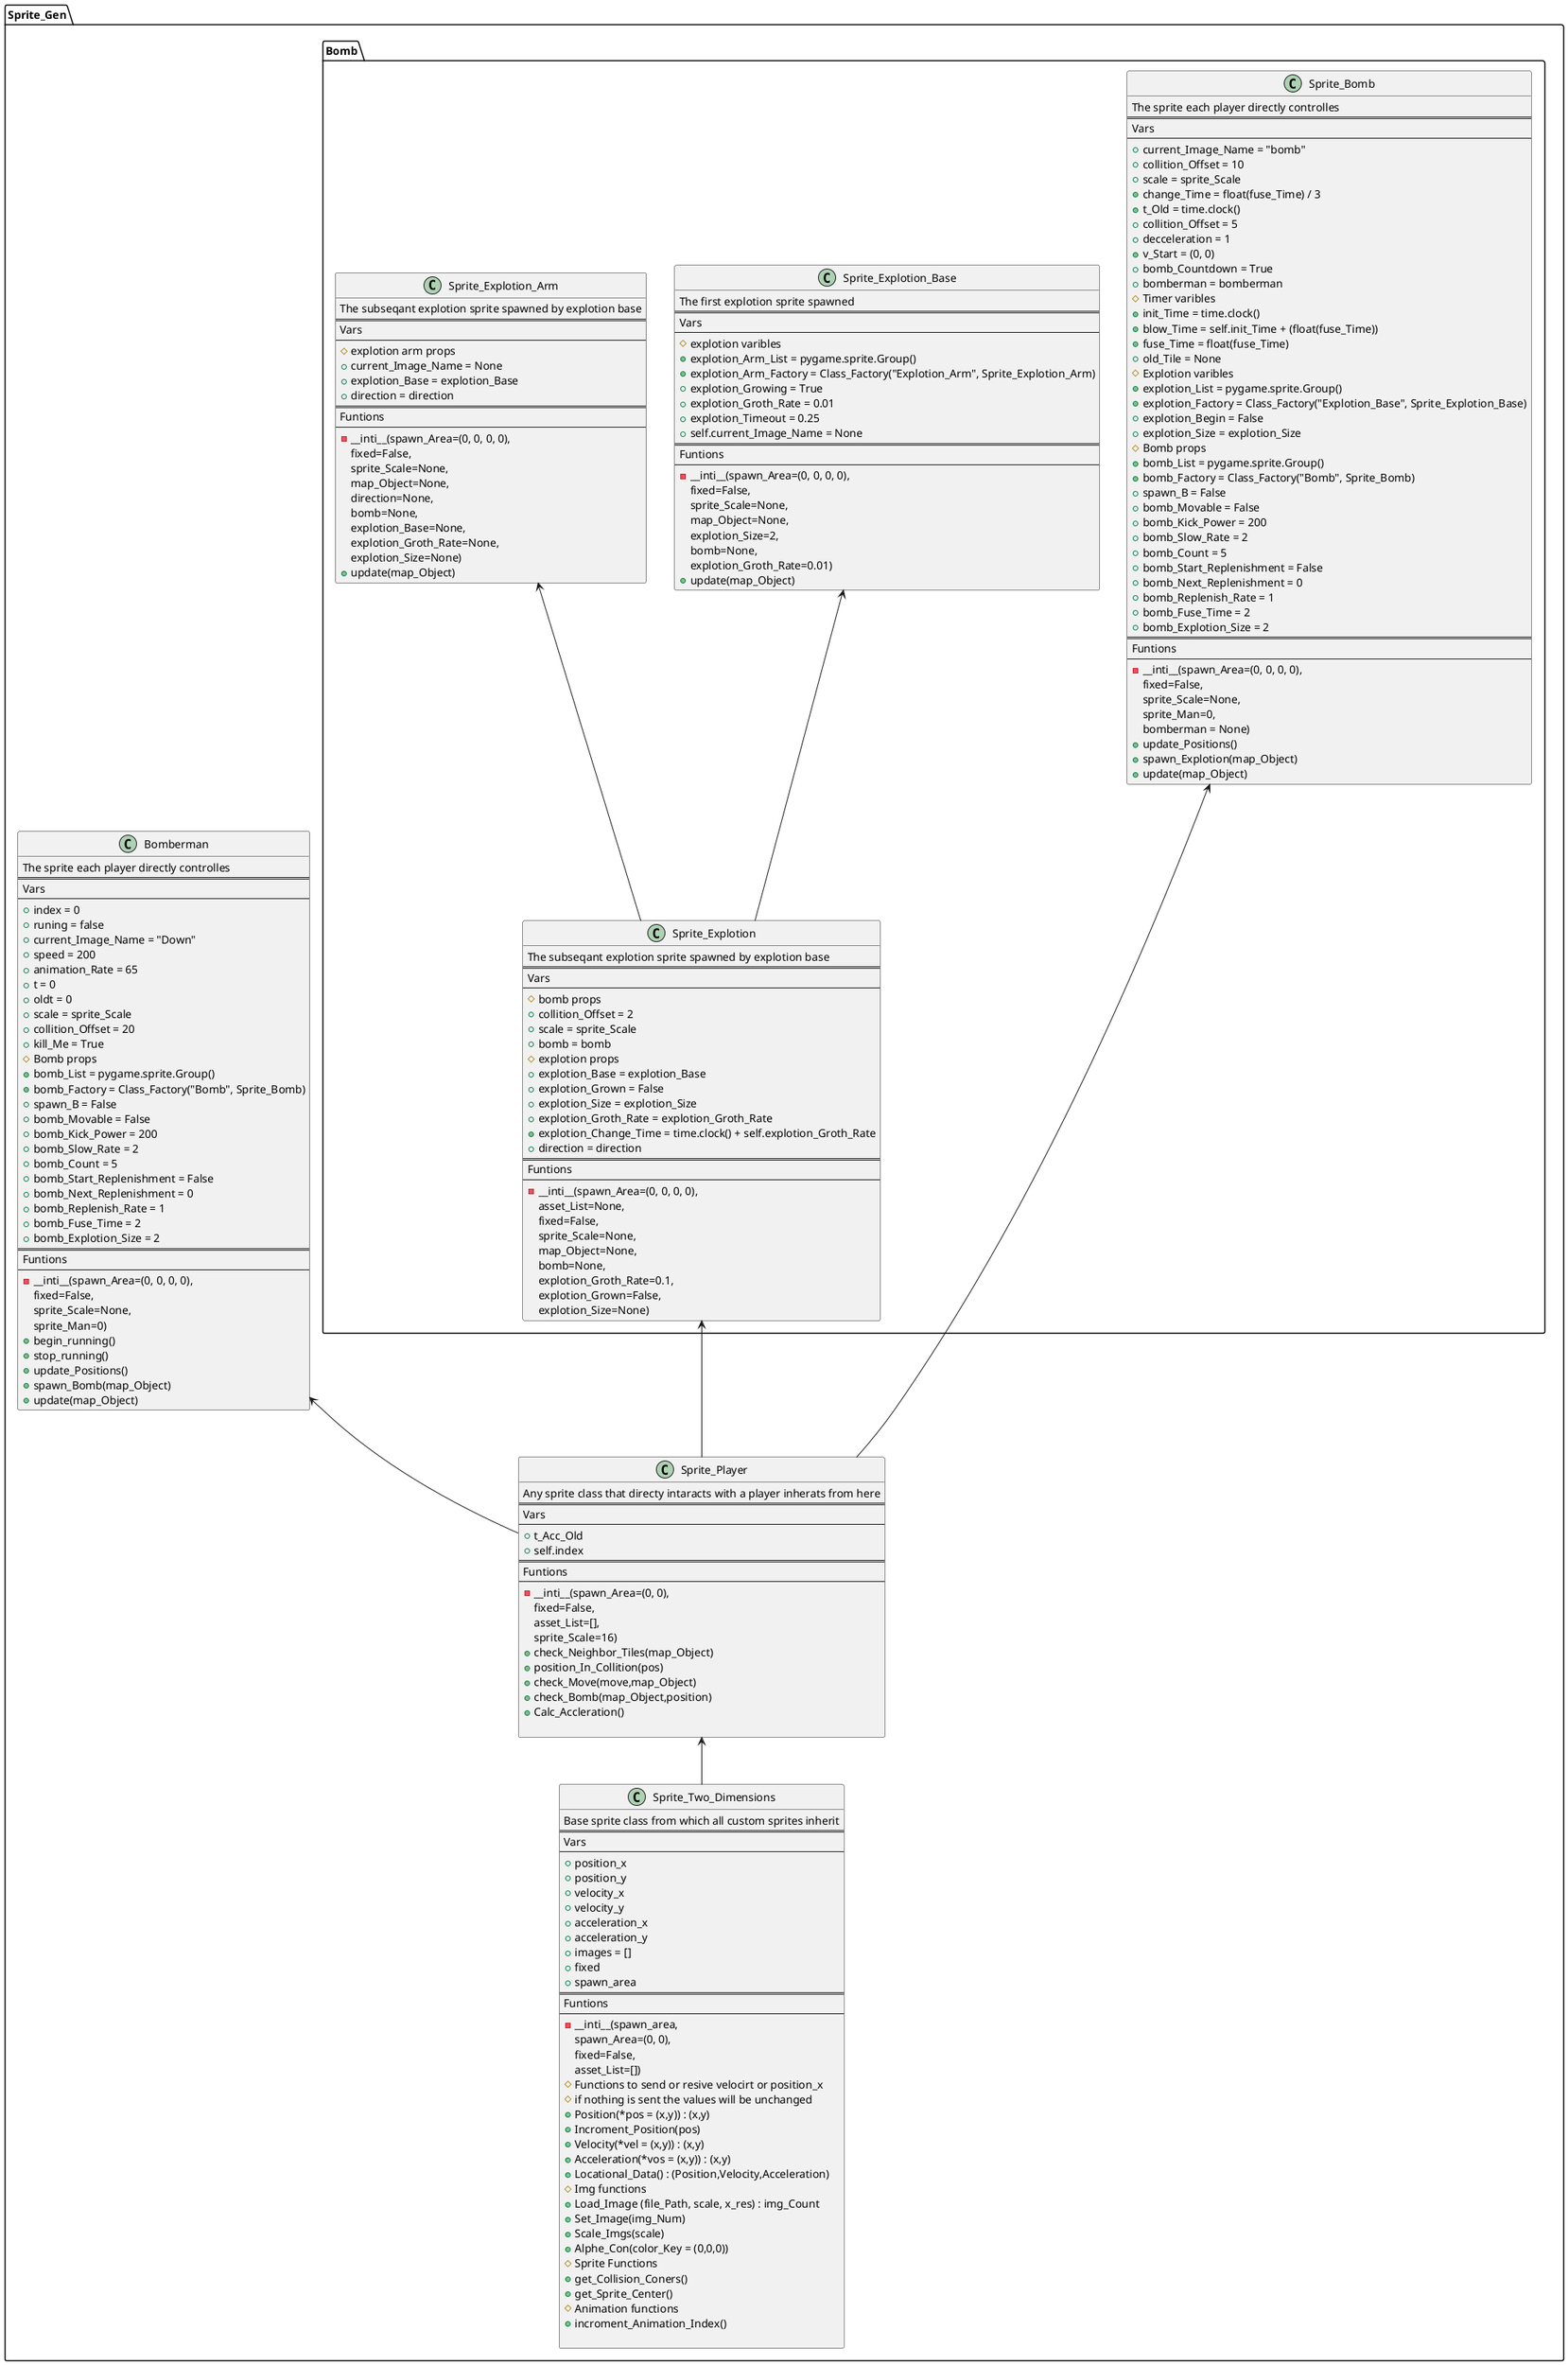 simple UML example
used PlantUML can info can be found at the following link:
http://plantuml.com/class-diagram

@startuml

package Sprite_Gen{
  class Sprite_Two_Dimensions {
    Base sprite class from which all custom sprites inherit
    ==
    Vars
    --
    + position_x
    + position_y
    + velocity_x
    + velocity_y
    + acceleration_x
    + acceleration_y
    + images = []
    + fixed
    + spawn_area
    ==
    Funtions
    --
    - __inti__(spawn_area,
                spawn_Area=(0, 0),
                fixed=False,
                asset_List=[])
    # Functions to send or resive velocirt or position_x
    # if nothing is sent the values will be unchanged
    + Position(*pos = (x,y)) : (x,y)
    + Incroment_Position(pos)
    + Velocity(*vel = (x,y)) : (x,y)
    + Acceleration(*vos = (x,y)) : (x,y)
    + Locational_Data() : (Position,Velocity,Acceleration)
    #Img functions
    + Load_Image (file_Path, scale, x_res) : img_Count
    + Set_Image(img_Num)
    + Scale_Imgs(scale)
    + Alphe_Con(color_Key = (0,0,0))
    #Sprite Functions
    + get_Collision_Coners()
    + get_Sprite_Center()
    #Animation functions
    + incroment_Animation_Index()

  }

  class Sprite_Player {
    Any sprite class that directy intaracts with a player inherats from here
    ==
    Vars
    --
    + t_Acc_Old
    + self.index
    ==
    Funtions
    --
    - __inti__(spawn_Area=(0, 0),
                fixed=False,
                asset_List=[],
                sprite_Scale=16)
    + check_Neighbor_Tiles(map_Object)
    + position_In_Collition(pos)
    + check_Move(move,map_Object)
    + check_Bomb(map_Object,position)
    + Calc_Accleration()

  }

  class Bomberman {
    The sprite each player directly controlles
    ==
    Vars
    --
    + index = 0
    + runing = false
    + current_Image_Name = "Down"
    + speed = 200
    + animation_Rate = 65
    + t = 0
    + oldt = 0
    + scale = sprite_Scale
    + collition_Offset = 20
    + kill_Me = True
    #Bomb props
    + bomb_List = pygame.sprite.Group()
    + bomb_Factory = Class_Factory("Bomb", Sprite_Bomb)
    + spawn_B = False
    + bomb_Movable = False
    + bomb_Kick_Power = 200
    + bomb_Slow_Rate = 2
    + bomb_Count = 5
    + bomb_Start_Replenishment = False
    + bomb_Next_Replenishment = 0
    + bomb_Replenish_Rate = 1
    + bomb_Fuse_Time = 2
    + bomb_Explotion_Size = 2
    ==
    Funtions
    --
    - __inti__(spawn_Area=(0, 0, 0, 0),
                fixed=False,
                sprite_Scale=None,
                sprite_Man=0)
    + begin_running()
    + stop_running()
    + update_Positions()
    + spawn_Bomb(map_Object)
    + update(map_Object)
  }
  package Bomb{
    class Sprite_Bomb {
      The sprite each player directly controlles
      ==
      Vars
      --
      + current_Image_Name = "bomb"
      + collition_Offset = 10
      + scale = sprite_Scale
      + change_Time = float(fuse_Time) / 3
      + t_Old = time.clock()
      + collition_Offset = 5
      + decceleration = 1
      + v_Start = (0, 0)
      + bomb_Countdown = True
      + bomberman = bomberman
      #Timer varibles
      + init_Time = time.clock()
      + blow_Time = self.init_Time + (float(fuse_Time))
      + fuse_Time = float(fuse_Time)
      + old_Tile = None
      #Explotion varibles
      + explotion_List = pygame.sprite.Group()
      + explotion_Factory = Class_Factory("Explotion_Base", Sprite_Explotion_Base)
      + explotion_Begin = False
      + explotion_Size = explotion_Size
      #Bomb props
      + bomb_List = pygame.sprite.Group()
      + bomb_Factory = Class_Factory("Bomb", Sprite_Bomb)
      + spawn_B = False
      + bomb_Movable = False
      + bomb_Kick_Power = 200
      + bomb_Slow_Rate = 2
      + bomb_Count = 5
      + bomb_Start_Replenishment = False
      + bomb_Next_Replenishment = 0
      + bomb_Replenish_Rate = 1
      + bomb_Fuse_Time = 2
      + bomb_Explotion_Size = 2
      ==
      Funtions
      --
      - __inti__(spawn_Area=(0, 0, 0, 0),
                  fixed=False,
                  sprite_Scale=None,
                  sprite_Man=0,
                  bomberman = None)
      + update_Positions()
      + spawn_Explotion(map_Object)
      + update(map_Object)
    }

    class Sprite_Explotion_Base {
      The first explotion sprite spawned
      ==
      Vars
      --
      # explotion varibles
      + explotion_Arm_List = pygame.sprite.Group()
      + explotion_Arm_Factory = Class_Factory("Explotion_Arm", Sprite_Explotion_Arm)
      + explotion_Growing = True
      + explotion_Groth_Rate = 0.01
      + explotion_Timeout = 0.25
      + self.current_Image_Name = None
      ==
      Funtions
      --
      - __inti__(spawn_Area=(0, 0, 0, 0),
                  fixed=False,
                  sprite_Scale=None,
                  map_Object=None,
                  explotion_Size=2,
                  bomb=None,
                  explotion_Groth_Rate=0.01)
      + update(map_Object)
    }

    class Sprite_Explotion_Arm {
      The subseqant explotion sprite spawned by explotion base
      ==
      Vars
      --
      # explotion arm props
      + current_Image_Name = None
      + explotion_Base = explotion_Base
      + direction = direction
      ==
      Funtions
      --
      - __inti__(spawn_Area=(0, 0, 0, 0),
                  fixed=False,
                  sprite_Scale=None,
                  map_Object=None,
                  direction=None,
                  bomb=None,
                  explotion_Base=None,
                  explotion_Groth_Rate=None,
                  explotion_Size=None)
      + update(map_Object)
    }

    class Sprite_Explotion{
      The subseqant explotion sprite spawned by explotion base
      ==
      Vars
      --
      # bomb props
      + collition_Offset = 2
      + scale = sprite_Scale
      + bomb = bomb
      # explotion props
      + explotion_Base = explotion_Base
      + explotion_Grown = False
      + explotion_Size = explotion_Size
      + explotion_Groth_Rate = explotion_Groth_Rate
      + explotion_Change_Time = time.clock() + self.explotion_Groth_Rate
      + direction = direction
      ==
      Funtions
      --
      - __inti__(spawn_Area=(0, 0, 0, 0),
                 asset_List=None,
                 fixed=False,
                 sprite_Scale=None,
                 map_Object=None,
                 bomb=None,
                 explotion_Groth_Rate=0.1,
                 explotion_Grown=False,
                 explotion_Size=None)
    }
  }

  Sprite_Player <-down- Sprite_Two_Dimensions
  Bomberman <-down- Sprite_Player
  Sprite_Bomb <-down- Sprite_Player
  Sprite_Explotion <-down- Sprite_Player
  Sprite_Explotion_Base <-down- Sprite_Explotion
  Sprite_Explotion_Arm <-down- Sprite_Explotion
}
@enduml
